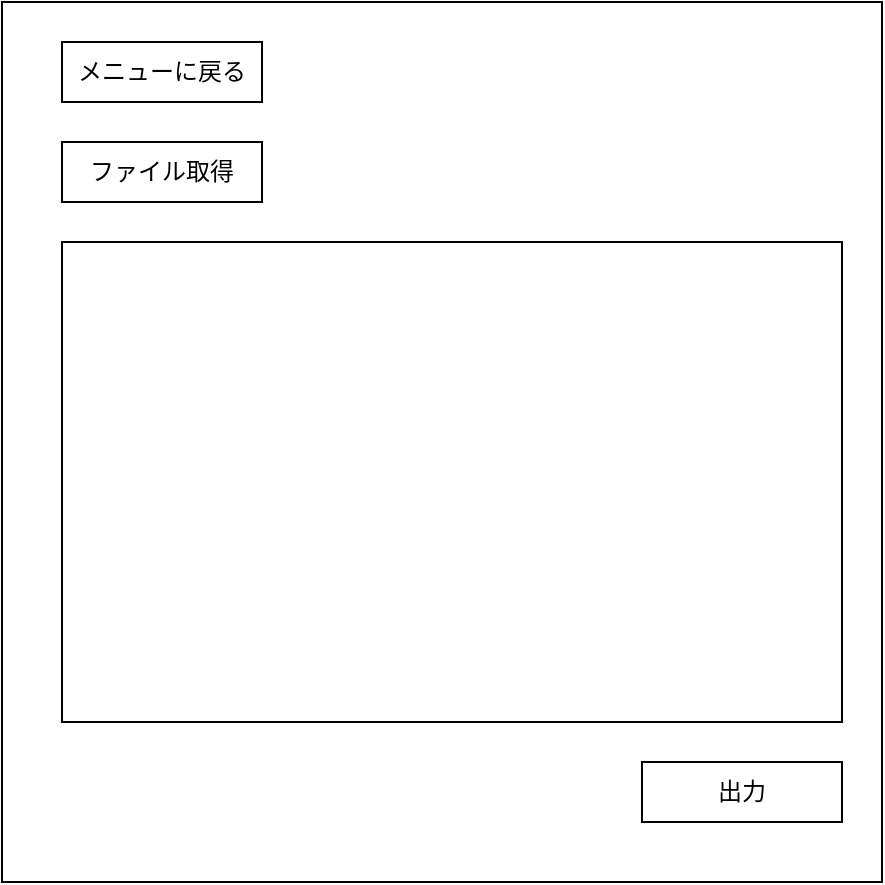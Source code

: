 <mxfile version="27.0.9">
  <diagram name="ページ1" id="KYjGHs6-M7x85RKP1Teg">
    <mxGraphModel dx="976" dy="722" grid="1" gridSize="10" guides="1" tooltips="1" connect="1" arrows="1" fold="1" page="1" pageScale="1" pageWidth="827" pageHeight="1169" math="0" shadow="0">
      <root>
        <mxCell id="0" />
        <mxCell id="1" parent="0" />
        <mxCell id="QRe_tbRGrF_By9atOsDD-1" value="" style="whiteSpace=wrap;html=1;aspect=fixed;" vertex="1" parent="1">
          <mxGeometry x="180" y="90" width="440" height="440" as="geometry" />
        </mxCell>
        <mxCell id="QRe_tbRGrF_By9atOsDD-2" value="" style="rounded=0;whiteSpace=wrap;html=1;" vertex="1" parent="1">
          <mxGeometry x="210" y="210" width="390" height="240" as="geometry" />
        </mxCell>
        <mxCell id="QRe_tbRGrF_By9atOsDD-4" value="ファイル取得" style="rounded=0;whiteSpace=wrap;html=1;" vertex="1" parent="1">
          <mxGeometry x="210" y="160" width="100" height="30" as="geometry" />
        </mxCell>
        <mxCell id="QRe_tbRGrF_By9atOsDD-5" value="出力" style="rounded=0;whiteSpace=wrap;html=1;" vertex="1" parent="1">
          <mxGeometry x="500" y="470" width="100" height="30" as="geometry" />
        </mxCell>
        <mxCell id="QRe_tbRGrF_By9atOsDD-6" value="メニューに戻る" style="rounded=0;whiteSpace=wrap;html=1;" vertex="1" parent="1">
          <mxGeometry x="210" y="110" width="100" height="30" as="geometry" />
        </mxCell>
      </root>
    </mxGraphModel>
  </diagram>
</mxfile>
